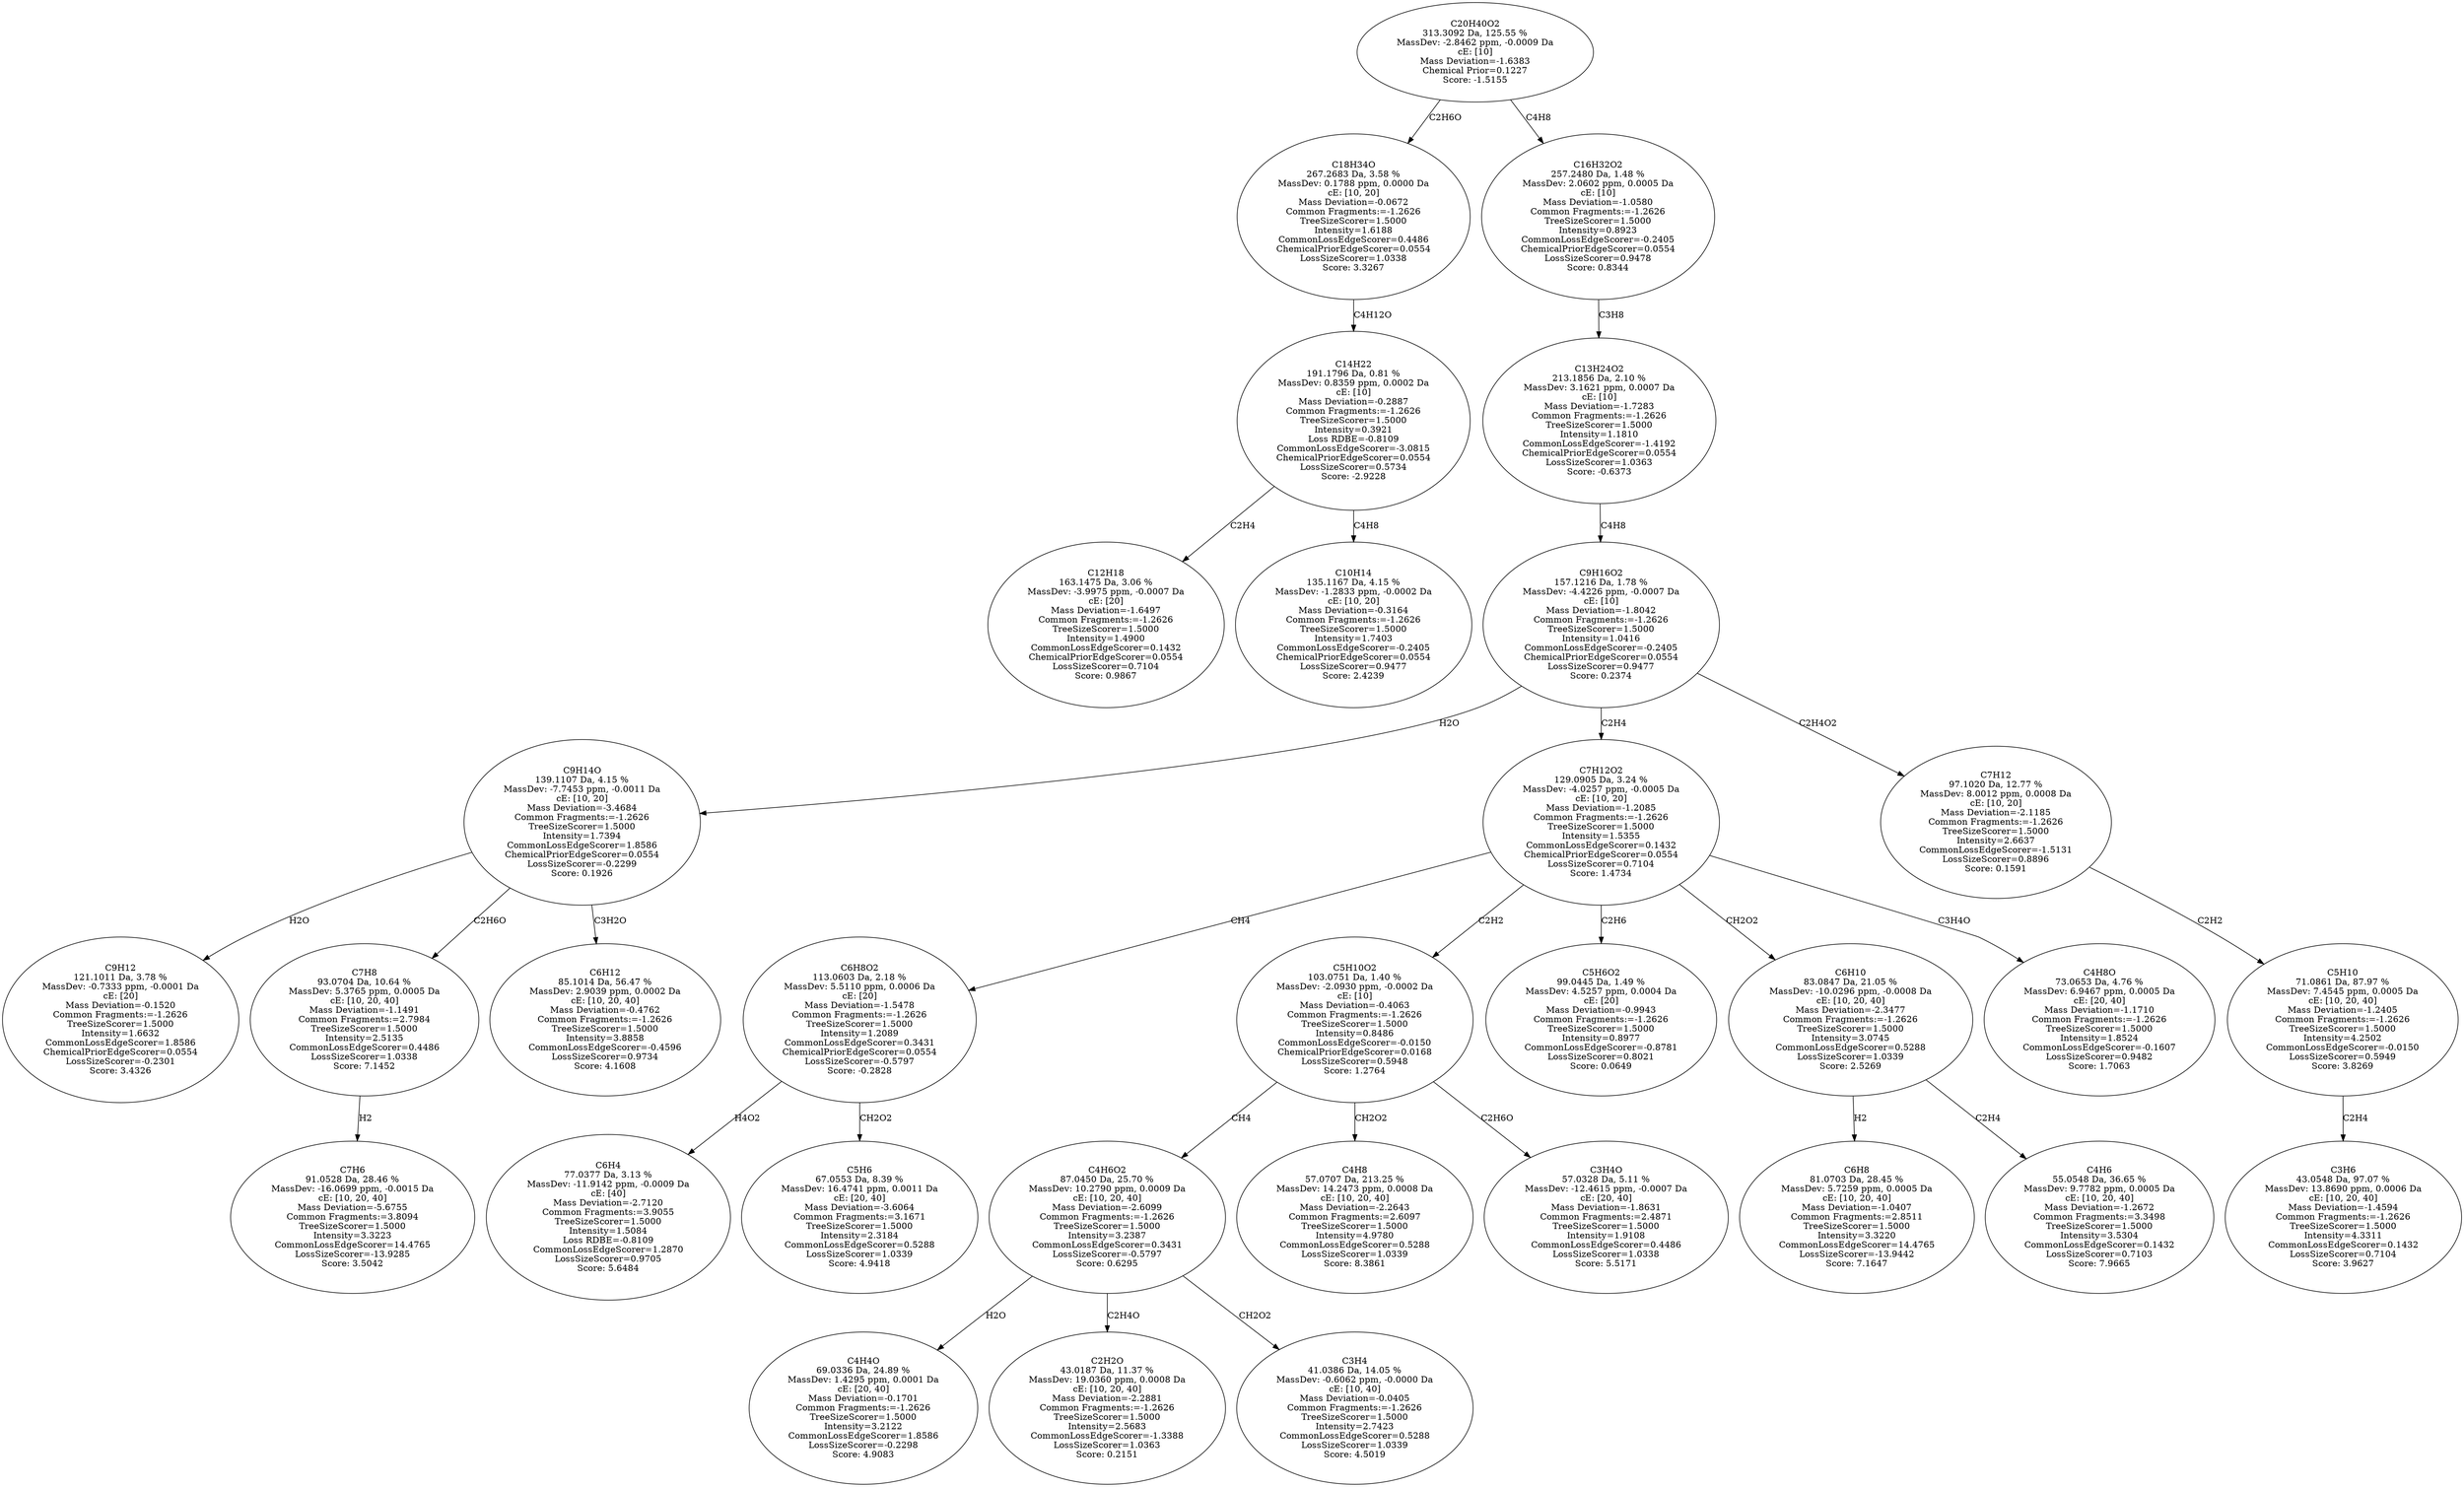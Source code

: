 strict digraph {
v1 [label="C12H18\n163.1475 Da, 3.06 %\nMassDev: -3.9975 ppm, -0.0007 Da\ncE: [20]\nMass Deviation=-1.6497\nCommon Fragments:=-1.2626\nTreeSizeScorer=1.5000\nIntensity=1.4900\nCommonLossEdgeScorer=0.1432\nChemicalPriorEdgeScorer=0.0554\nLossSizeScorer=0.7104\nScore: 0.9867"];
v2 [label="C10H14\n135.1167 Da, 4.15 %\nMassDev: -1.2833 ppm, -0.0002 Da\ncE: [10, 20]\nMass Deviation=-0.3164\nCommon Fragments:=-1.2626\nTreeSizeScorer=1.5000\nIntensity=1.7403\nCommonLossEdgeScorer=-0.2405\nChemicalPriorEdgeScorer=0.0554\nLossSizeScorer=0.9477\nScore: 2.4239"];
v3 [label="C14H22\n191.1796 Da, 0.81 %\nMassDev: 0.8359 ppm, 0.0002 Da\ncE: [10]\nMass Deviation=-0.2887\nCommon Fragments:=-1.2626\nTreeSizeScorer=1.5000\nIntensity=0.3921\nLoss RDBE=-0.8109\nCommonLossEdgeScorer=-3.0815\nChemicalPriorEdgeScorer=0.0554\nLossSizeScorer=0.5734\nScore: -2.9228"];
v4 [label="C18H34O\n267.2683 Da, 3.58 %\nMassDev: 0.1788 ppm, 0.0000 Da\ncE: [10, 20]\nMass Deviation=-0.0672\nCommon Fragments:=-1.2626\nTreeSizeScorer=1.5000\nIntensity=1.6188\nCommonLossEdgeScorer=0.4486\nChemicalPriorEdgeScorer=0.0554\nLossSizeScorer=1.0338\nScore: 3.3267"];
v5 [label="C9H12\n121.1011 Da, 3.78 %\nMassDev: -0.7333 ppm, -0.0001 Da\ncE: [20]\nMass Deviation=-0.1520\nCommon Fragments:=-1.2626\nTreeSizeScorer=1.5000\nIntensity=1.6632\nCommonLossEdgeScorer=1.8586\nChemicalPriorEdgeScorer=0.0554\nLossSizeScorer=-0.2301\nScore: 3.4326"];
v6 [label="C7H6\n91.0528 Da, 28.46 %\nMassDev: -16.0699 ppm, -0.0015 Da\ncE: [10, 20, 40]\nMass Deviation=-5.6755\nCommon Fragments:=3.8094\nTreeSizeScorer=1.5000\nIntensity=3.3223\nCommonLossEdgeScorer=14.4765\nLossSizeScorer=-13.9285\nScore: 3.5042"];
v7 [label="C7H8\n93.0704 Da, 10.64 %\nMassDev: 5.3765 ppm, 0.0005 Da\ncE: [10, 20, 40]\nMass Deviation=-1.1491\nCommon Fragments:=2.7984\nTreeSizeScorer=1.5000\nIntensity=2.5135\nCommonLossEdgeScorer=0.4486\nLossSizeScorer=1.0338\nScore: 7.1452"];
v8 [label="C6H12\n85.1014 Da, 56.47 %\nMassDev: 2.9039 ppm, 0.0002 Da\ncE: [10, 20, 40]\nMass Deviation=-0.4762\nCommon Fragments:=-1.2626\nTreeSizeScorer=1.5000\nIntensity=3.8858\nCommonLossEdgeScorer=-0.4596\nLossSizeScorer=0.9734\nScore: 4.1608"];
v9 [label="C9H14O\n139.1107 Da, 4.15 %\nMassDev: -7.7453 ppm, -0.0011 Da\ncE: [10, 20]\nMass Deviation=-3.4684\nCommon Fragments:=-1.2626\nTreeSizeScorer=1.5000\nIntensity=1.7394\nCommonLossEdgeScorer=1.8586\nChemicalPriorEdgeScorer=0.0554\nLossSizeScorer=-0.2299\nScore: 0.1926"];
v10 [label="C6H4\n77.0377 Da, 3.13 %\nMassDev: -11.9142 ppm, -0.0009 Da\ncE: [40]\nMass Deviation=-2.7120\nCommon Fragments:=3.9055\nTreeSizeScorer=1.5000\nIntensity=1.5084\nLoss RDBE=-0.8109\nCommonLossEdgeScorer=1.2870\nLossSizeScorer=0.9705\nScore: 5.6484"];
v11 [label="C5H6\n67.0553 Da, 8.39 %\nMassDev: 16.4741 ppm, 0.0011 Da\ncE: [20, 40]\nMass Deviation=-3.6064\nCommon Fragments:=3.1671\nTreeSizeScorer=1.5000\nIntensity=2.3184\nCommonLossEdgeScorer=0.5288\nLossSizeScorer=1.0339\nScore: 4.9418"];
v12 [label="C6H8O2\n113.0603 Da, 2.18 %\nMassDev: 5.5110 ppm, 0.0006 Da\ncE: [20]\nMass Deviation=-1.5478\nCommon Fragments:=-1.2626\nTreeSizeScorer=1.5000\nIntensity=1.2089\nCommonLossEdgeScorer=0.3431\nChemicalPriorEdgeScorer=0.0554\nLossSizeScorer=-0.5797\nScore: -0.2828"];
v13 [label="C4H4O\n69.0336 Da, 24.89 %\nMassDev: 1.4295 ppm, 0.0001 Da\ncE: [20, 40]\nMass Deviation=-0.1701\nCommon Fragments:=-1.2626\nTreeSizeScorer=1.5000\nIntensity=3.2122\nCommonLossEdgeScorer=1.8586\nLossSizeScorer=-0.2298\nScore: 4.9083"];
v14 [label="C2H2O\n43.0187 Da, 11.37 %\nMassDev: 19.0360 ppm, 0.0008 Da\ncE: [10, 20, 40]\nMass Deviation=-2.2881\nCommon Fragments:=-1.2626\nTreeSizeScorer=1.5000\nIntensity=2.5683\nCommonLossEdgeScorer=-1.3388\nLossSizeScorer=1.0363\nScore: 0.2151"];
v15 [label="C3H4\n41.0386 Da, 14.05 %\nMassDev: -0.6062 ppm, -0.0000 Da\ncE: [10, 40]\nMass Deviation=-0.0405\nCommon Fragments:=-1.2626\nTreeSizeScorer=1.5000\nIntensity=2.7423\nCommonLossEdgeScorer=0.5288\nLossSizeScorer=1.0339\nScore: 4.5019"];
v16 [label="C4H6O2\n87.0450 Da, 25.70 %\nMassDev: 10.2790 ppm, 0.0009 Da\ncE: [10, 20, 40]\nMass Deviation=-2.6099\nCommon Fragments:=-1.2626\nTreeSizeScorer=1.5000\nIntensity=3.2387\nCommonLossEdgeScorer=0.3431\nLossSizeScorer=-0.5797\nScore: 0.6295"];
v17 [label="C4H8\n57.0707 Da, 213.25 %\nMassDev: 14.2473 ppm, 0.0008 Da\ncE: [10, 20, 40]\nMass Deviation=-2.2643\nCommon Fragments:=2.6097\nTreeSizeScorer=1.5000\nIntensity=4.9780\nCommonLossEdgeScorer=0.5288\nLossSizeScorer=1.0339\nScore: 8.3861"];
v18 [label="C3H4O\n57.0328 Da, 5.11 %\nMassDev: -12.4615 ppm, -0.0007 Da\ncE: [20, 40]\nMass Deviation=-1.8631\nCommon Fragments:=2.4871\nTreeSizeScorer=1.5000\nIntensity=1.9108\nCommonLossEdgeScorer=0.4486\nLossSizeScorer=1.0338\nScore: 5.5171"];
v19 [label="C5H10O2\n103.0751 Da, 1.40 %\nMassDev: -2.0930 ppm, -0.0002 Da\ncE: [10]\nMass Deviation=-0.4063\nCommon Fragments:=-1.2626\nTreeSizeScorer=1.5000\nIntensity=0.8486\nCommonLossEdgeScorer=-0.0150\nChemicalPriorEdgeScorer=0.0168\nLossSizeScorer=0.5948\nScore: 1.2764"];
v20 [label="C5H6O2\n99.0445 Da, 1.49 %\nMassDev: 4.5257 ppm, 0.0004 Da\ncE: [20]\nMass Deviation=-0.9943\nCommon Fragments:=-1.2626\nTreeSizeScorer=1.5000\nIntensity=0.8977\nCommonLossEdgeScorer=-0.8781\nLossSizeScorer=0.8021\nScore: 0.0649"];
v21 [label="C6H8\n81.0703 Da, 28.45 %\nMassDev: 5.7259 ppm, 0.0005 Da\ncE: [10, 20, 40]\nMass Deviation=-1.0407\nCommon Fragments:=2.8511\nTreeSizeScorer=1.5000\nIntensity=3.3220\nCommonLossEdgeScorer=14.4765\nLossSizeScorer=-13.9442\nScore: 7.1647"];
v22 [label="C4H6\n55.0548 Da, 36.65 %\nMassDev: 9.7782 ppm, 0.0005 Da\ncE: [10, 20, 40]\nMass Deviation=-1.2672\nCommon Fragments:=3.3498\nTreeSizeScorer=1.5000\nIntensity=3.5304\nCommonLossEdgeScorer=0.1432\nLossSizeScorer=0.7103\nScore: 7.9665"];
v23 [label="C6H10\n83.0847 Da, 21.05 %\nMassDev: -10.0296 ppm, -0.0008 Da\ncE: [10, 20, 40]\nMass Deviation=-2.3477\nCommon Fragments:=-1.2626\nTreeSizeScorer=1.5000\nIntensity=3.0745\nCommonLossEdgeScorer=0.5288\nLossSizeScorer=1.0339\nScore: 2.5269"];
v24 [label="C4H8O\n73.0653 Da, 4.76 %\nMassDev: 6.9467 ppm, 0.0005 Da\ncE: [20, 40]\nMass Deviation=-1.1710\nCommon Fragments:=-1.2626\nTreeSizeScorer=1.5000\nIntensity=1.8524\nCommonLossEdgeScorer=-0.1607\nLossSizeScorer=0.9482\nScore: 1.7063"];
v25 [label="C7H12O2\n129.0905 Da, 3.24 %\nMassDev: -4.0257 ppm, -0.0005 Da\ncE: [10, 20]\nMass Deviation=-1.2085\nCommon Fragments:=-1.2626\nTreeSizeScorer=1.5000\nIntensity=1.5355\nCommonLossEdgeScorer=0.1432\nChemicalPriorEdgeScorer=0.0554\nLossSizeScorer=0.7104\nScore: 1.4734"];
v26 [label="C3H6\n43.0548 Da, 97.07 %\nMassDev: 13.8690 ppm, 0.0006 Da\ncE: [10, 20, 40]\nMass Deviation=-1.4594\nCommon Fragments:=-1.2626\nTreeSizeScorer=1.5000\nIntensity=4.3311\nCommonLossEdgeScorer=0.1432\nLossSizeScorer=0.7104\nScore: 3.9627"];
v27 [label="C5H10\n71.0861 Da, 87.97 %\nMassDev: 7.4545 ppm, 0.0005 Da\ncE: [10, 20, 40]\nMass Deviation=-1.2405\nCommon Fragments:=-1.2626\nTreeSizeScorer=1.5000\nIntensity=4.2502\nCommonLossEdgeScorer=-0.0150\nLossSizeScorer=0.5949\nScore: 3.8269"];
v28 [label="C7H12\n97.1020 Da, 12.77 %\nMassDev: 8.0012 ppm, 0.0008 Da\ncE: [10, 20]\nMass Deviation=-2.1185\nCommon Fragments:=-1.2626\nTreeSizeScorer=1.5000\nIntensity=2.6637\nCommonLossEdgeScorer=-1.5131\nLossSizeScorer=0.8896\nScore: 0.1591"];
v29 [label="C9H16O2\n157.1216 Da, 1.78 %\nMassDev: -4.4226 ppm, -0.0007 Da\ncE: [10]\nMass Deviation=-1.8042\nCommon Fragments:=-1.2626\nTreeSizeScorer=1.5000\nIntensity=1.0416\nCommonLossEdgeScorer=-0.2405\nChemicalPriorEdgeScorer=0.0554\nLossSizeScorer=0.9477\nScore: 0.2374"];
v30 [label="C13H24O2\n213.1856 Da, 2.10 %\nMassDev: 3.1621 ppm, 0.0007 Da\ncE: [10]\nMass Deviation=-1.7283\nCommon Fragments:=-1.2626\nTreeSizeScorer=1.5000\nIntensity=1.1810\nCommonLossEdgeScorer=-1.4192\nChemicalPriorEdgeScorer=0.0554\nLossSizeScorer=1.0363\nScore: -0.6373"];
v31 [label="C16H32O2\n257.2480 Da, 1.48 %\nMassDev: 2.0602 ppm, 0.0005 Da\ncE: [10]\nMass Deviation=-1.0580\nCommon Fragments:=-1.2626\nTreeSizeScorer=1.5000\nIntensity=0.8923\nCommonLossEdgeScorer=-0.2405\nChemicalPriorEdgeScorer=0.0554\nLossSizeScorer=0.9478\nScore: 0.8344"];
v32 [label="C20H40O2\n313.3092 Da, 125.55 %\nMassDev: -2.8462 ppm, -0.0009 Da\ncE: [10]\nMass Deviation=-1.6383\nChemical Prior=0.1227\nScore: -1.5155"];
v3 -> v1 [label="C2H4"];
v3 -> v2 [label="C4H8"];
v4 -> v3 [label="C4H12O"];
v32 -> v4 [label="C2H6O"];
v9 -> v5 [label="H2O"];
v7 -> v6 [label="H2"];
v9 -> v7 [label="C2H6O"];
v9 -> v8 [label="C3H2O"];
v29 -> v9 [label="H2O"];
v12 -> v10 [label="H4O2"];
v12 -> v11 [label="CH2O2"];
v25 -> v12 [label="CH4"];
v16 -> v13 [label="H2O"];
v16 -> v14 [label="C2H4O"];
v16 -> v15 [label="CH2O2"];
v19 -> v16 [label="CH4"];
v19 -> v17 [label="CH2O2"];
v19 -> v18 [label="C2H6O"];
v25 -> v19 [label="C2H2"];
v25 -> v20 [label="C2H6"];
v23 -> v21 [label="H2"];
v23 -> v22 [label="C2H4"];
v25 -> v23 [label="CH2O2"];
v25 -> v24 [label="C3H4O"];
v29 -> v25 [label="C2H4"];
v27 -> v26 [label="C2H4"];
v28 -> v27 [label="C2H2"];
v29 -> v28 [label="C2H4O2"];
v30 -> v29 [label="C4H8"];
v31 -> v30 [label="C3H8"];
v32 -> v31 [label="C4H8"];
}